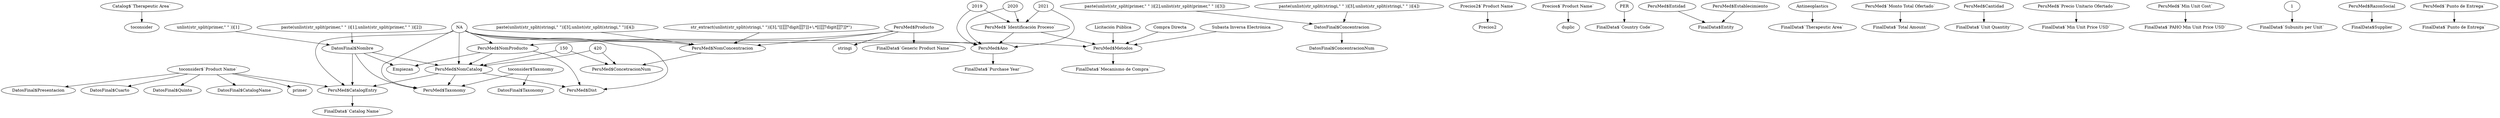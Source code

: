 strict digraph  {
"Catalog$`Therapeutic Area`";
toconsider;
"toconsider$`Product Name`";
primer;
"unlist(str_split(primer,\" \" ))[1]";
"DatosFinal$Nombre";
"paste(unlist(str_split(primer,\" \" ))[2],unlist(str_split(primer,\" \" ))[3])";
"DatosFinal$Concentracion";
"paste(unlist(str_split(primer,\" \" ))[1],unlist(str_split(primer,\" \" ))[2])";
"paste(unlist(str_split(stringi,\" \" ))[3],unlist(str_split(stringi,\" \" ))[4])";
"DatosFinal$Presentacion";
"DatosFinal$Cuarto";
"DatosFinal$Quinto";
"toconsider$Taxonomy";
"DatosFinal$Taxonomy";
"DatosFinal$CatalogName";
"DatosFinal$ConcentracionNum";
NA;
"PeruMed$NomCatalog";
"PeruMed$Dist";
"PeruMed$NomProducto";
"PeruMed$NomConcentracion";
"PeruMed$Ano";
"PeruMed$Metodos";
"PeruMed$Producto";
"PeruMed$`Identificación Proceso`";
Empiezan;
stringi;
"paste(unlist(str_split(stringi,\" \"))[3],unlist(str_split(stringi,\" \"))[4])";
"str_extract(unlist(str_split(stringi,\" \"))[3],\"[[7digit7]]+\\.*[[7digit7]]*\")";
"Subasta Inversa Electrónica";
"Licitación Pública";
"Compra Directa";
2020;
2021;
2019;
"PeruMed$ConcetracionNum";
"PeruMed$Taxonomy";
"PeruMed$CatalogEntry";
"150";
"420";
"Precios2$`Product Name`";
Precios2;
"Precios$`Product Name`";
duplic;
"PER";
"FinalData$`Country Code`";
"PeruMed$Entidad ";
"FinalData$Entity";
"PeruMed$Establecimiento";
"Antineoplastics";
"FinalData$`Therapeutic Area`";
"FinalData$`Catalog Name`";
"PeruMed$`Monto Total Ofertado`";
"FinalData$`Total Amount`";
"PeruMed$Cantidad";
"FinalData$`Unit Quantity`";
"PeruMed$`Precio Unitario Ofertado`";
"FinalData$`Min Unit Price USD`";
"PeruMed$`Min Unit Cost`";
"FinalData$`PAHO Min Unit Price USD`";
1;
"FinalData$`Subunits per Unit`";
"FinalData$`Purchase Year`";
"PeruMed$RazonSocial";
"FinalData$Supplier";
"FinalData$`Generic Product Name`";
"PeruMed$`Punto de Entrega`";
"FinalData$`Punto de Entrega`";
"FinalData$`Mecanismo de Compra`";
"Catalog$`Therapeutic Area`" -> toconsider;
"toconsider$`Product Name`" -> primer;
"toconsider$`Product Name`" -> "DatosFinal$Presentacion";
"toconsider$`Product Name`" -> "DatosFinal$Cuarto";
"toconsider$`Product Name`" -> "DatosFinal$Quinto";
"toconsider$`Product Name`" -> "DatosFinal$CatalogName";
"toconsider$`Product Name`" -> "PeruMed$CatalogEntry";
"unlist(str_split(primer,\" \" ))[1]" -> "DatosFinal$Nombre";
"DatosFinal$Nombre" -> "PeruMed$NomCatalog";
"DatosFinal$Nombre" -> Empiezan;
"DatosFinal$Nombre" -> "PeruMed$Taxonomy";
"DatosFinal$Nombre" -> "PeruMed$CatalogEntry";
"paste(unlist(str_split(primer,\" \" ))[2],unlist(str_split(primer,\" \" ))[3])" -> "DatosFinal$Concentracion";
"DatosFinal$Concentracion" -> "DatosFinal$ConcentracionNum";
"paste(unlist(str_split(primer,\" \" ))[1],unlist(str_split(primer,\" \" ))[2])" -> "DatosFinal$Nombre";
"paste(unlist(str_split(stringi,\" \" ))[3],unlist(str_split(stringi,\" \" ))[4])" -> "DatosFinal$Concentracion";
"toconsider$Taxonomy" -> "DatosFinal$Taxonomy";
"toconsider$Taxonomy" -> "PeruMed$Taxonomy";
NA -> "PeruMed$NomCatalog";
NA -> "PeruMed$Dist";
NA -> "PeruMed$NomProducto";
NA -> "PeruMed$NomConcentracion";
NA -> "PeruMed$Ano";
NA -> "PeruMed$Metodos";
NA -> "PeruMed$Taxonomy";
NA -> "PeruMed$CatalogEntry";
"PeruMed$NomCatalog" -> "PeruMed$Dist";
"PeruMed$NomCatalog" -> "PeruMed$Taxonomy";
"PeruMed$NomCatalog" -> "PeruMed$CatalogEntry";
"PeruMed$NomProducto" -> "PeruMed$NomCatalog";
"PeruMed$NomProducto" -> "PeruMed$Dist";
"PeruMed$NomProducto" -> Empiezan;
"PeruMed$NomConcentracion" -> "PeruMed$ConcetracionNum";
"PeruMed$Ano" -> "FinalData$`Purchase Year`";
"PeruMed$Metodos" -> "FinalData$`Mecanismo de Compra`";
"PeruMed$Producto" -> "PeruMed$NomProducto";
"PeruMed$Producto" -> "PeruMed$NomConcentracion";
"PeruMed$Producto" -> stringi;
"PeruMed$Producto" -> "FinalData$`Generic Product Name`";
"PeruMed$`Identificación Proceso`" -> "PeruMed$Ano";
"PeruMed$`Identificación Proceso`" -> "PeruMed$Metodos";
"paste(unlist(str_split(stringi,\" \"))[3],unlist(str_split(stringi,\" \"))[4])" -> "PeruMed$NomConcentracion";
"str_extract(unlist(str_split(stringi,\" \"))[3],\"[[7digit7]]+\\.*[[7digit7]]*\")" -> "PeruMed$NomConcentracion";
"Subasta Inversa Electrónica" -> "PeruMed$Metodos";
"Licitación Pública" -> "PeruMed$Metodos";
"Compra Directa" -> "PeruMed$Metodos";
2020 -> "PeruMed$Ano";
2020 -> "PeruMed$`Identificación Proceso`";
2021 -> "PeruMed$Ano";
2021 -> "PeruMed$`Identificación Proceso`";
2019 -> "PeruMed$Ano";
2019 -> "PeruMed$`Identificación Proceso`";
"PeruMed$CatalogEntry" -> "FinalData$`Catalog Name`";
"150" -> "PeruMed$ConcetracionNum";
"150" -> "PeruMed$NomCatalog";
"420" -> "PeruMed$ConcetracionNum";
"420" -> "PeruMed$NomCatalog";
"Precios2$`Product Name`" -> Precios2;
"Precios$`Product Name`" -> duplic;
"PER" -> "FinalData$`Country Code`";
"PeruMed$Entidad " -> "FinalData$Entity";
"PeruMed$Establecimiento" -> "FinalData$Entity";
"Antineoplastics" -> "FinalData$`Therapeutic Area`";
"PeruMed$`Monto Total Ofertado`" -> "FinalData$`Total Amount`";
"PeruMed$Cantidad" -> "FinalData$`Unit Quantity`";
"PeruMed$`Precio Unitario Ofertado`" -> "FinalData$`Min Unit Price USD`";
"PeruMed$`Min Unit Cost`" -> "FinalData$`PAHO Min Unit Price USD`";
1 -> "FinalData$`Subunits per Unit`";
"PeruMed$RazonSocial" -> "FinalData$Supplier";
"PeruMed$`Punto de Entrega`" -> "FinalData$`Punto de Entrega`";
}
